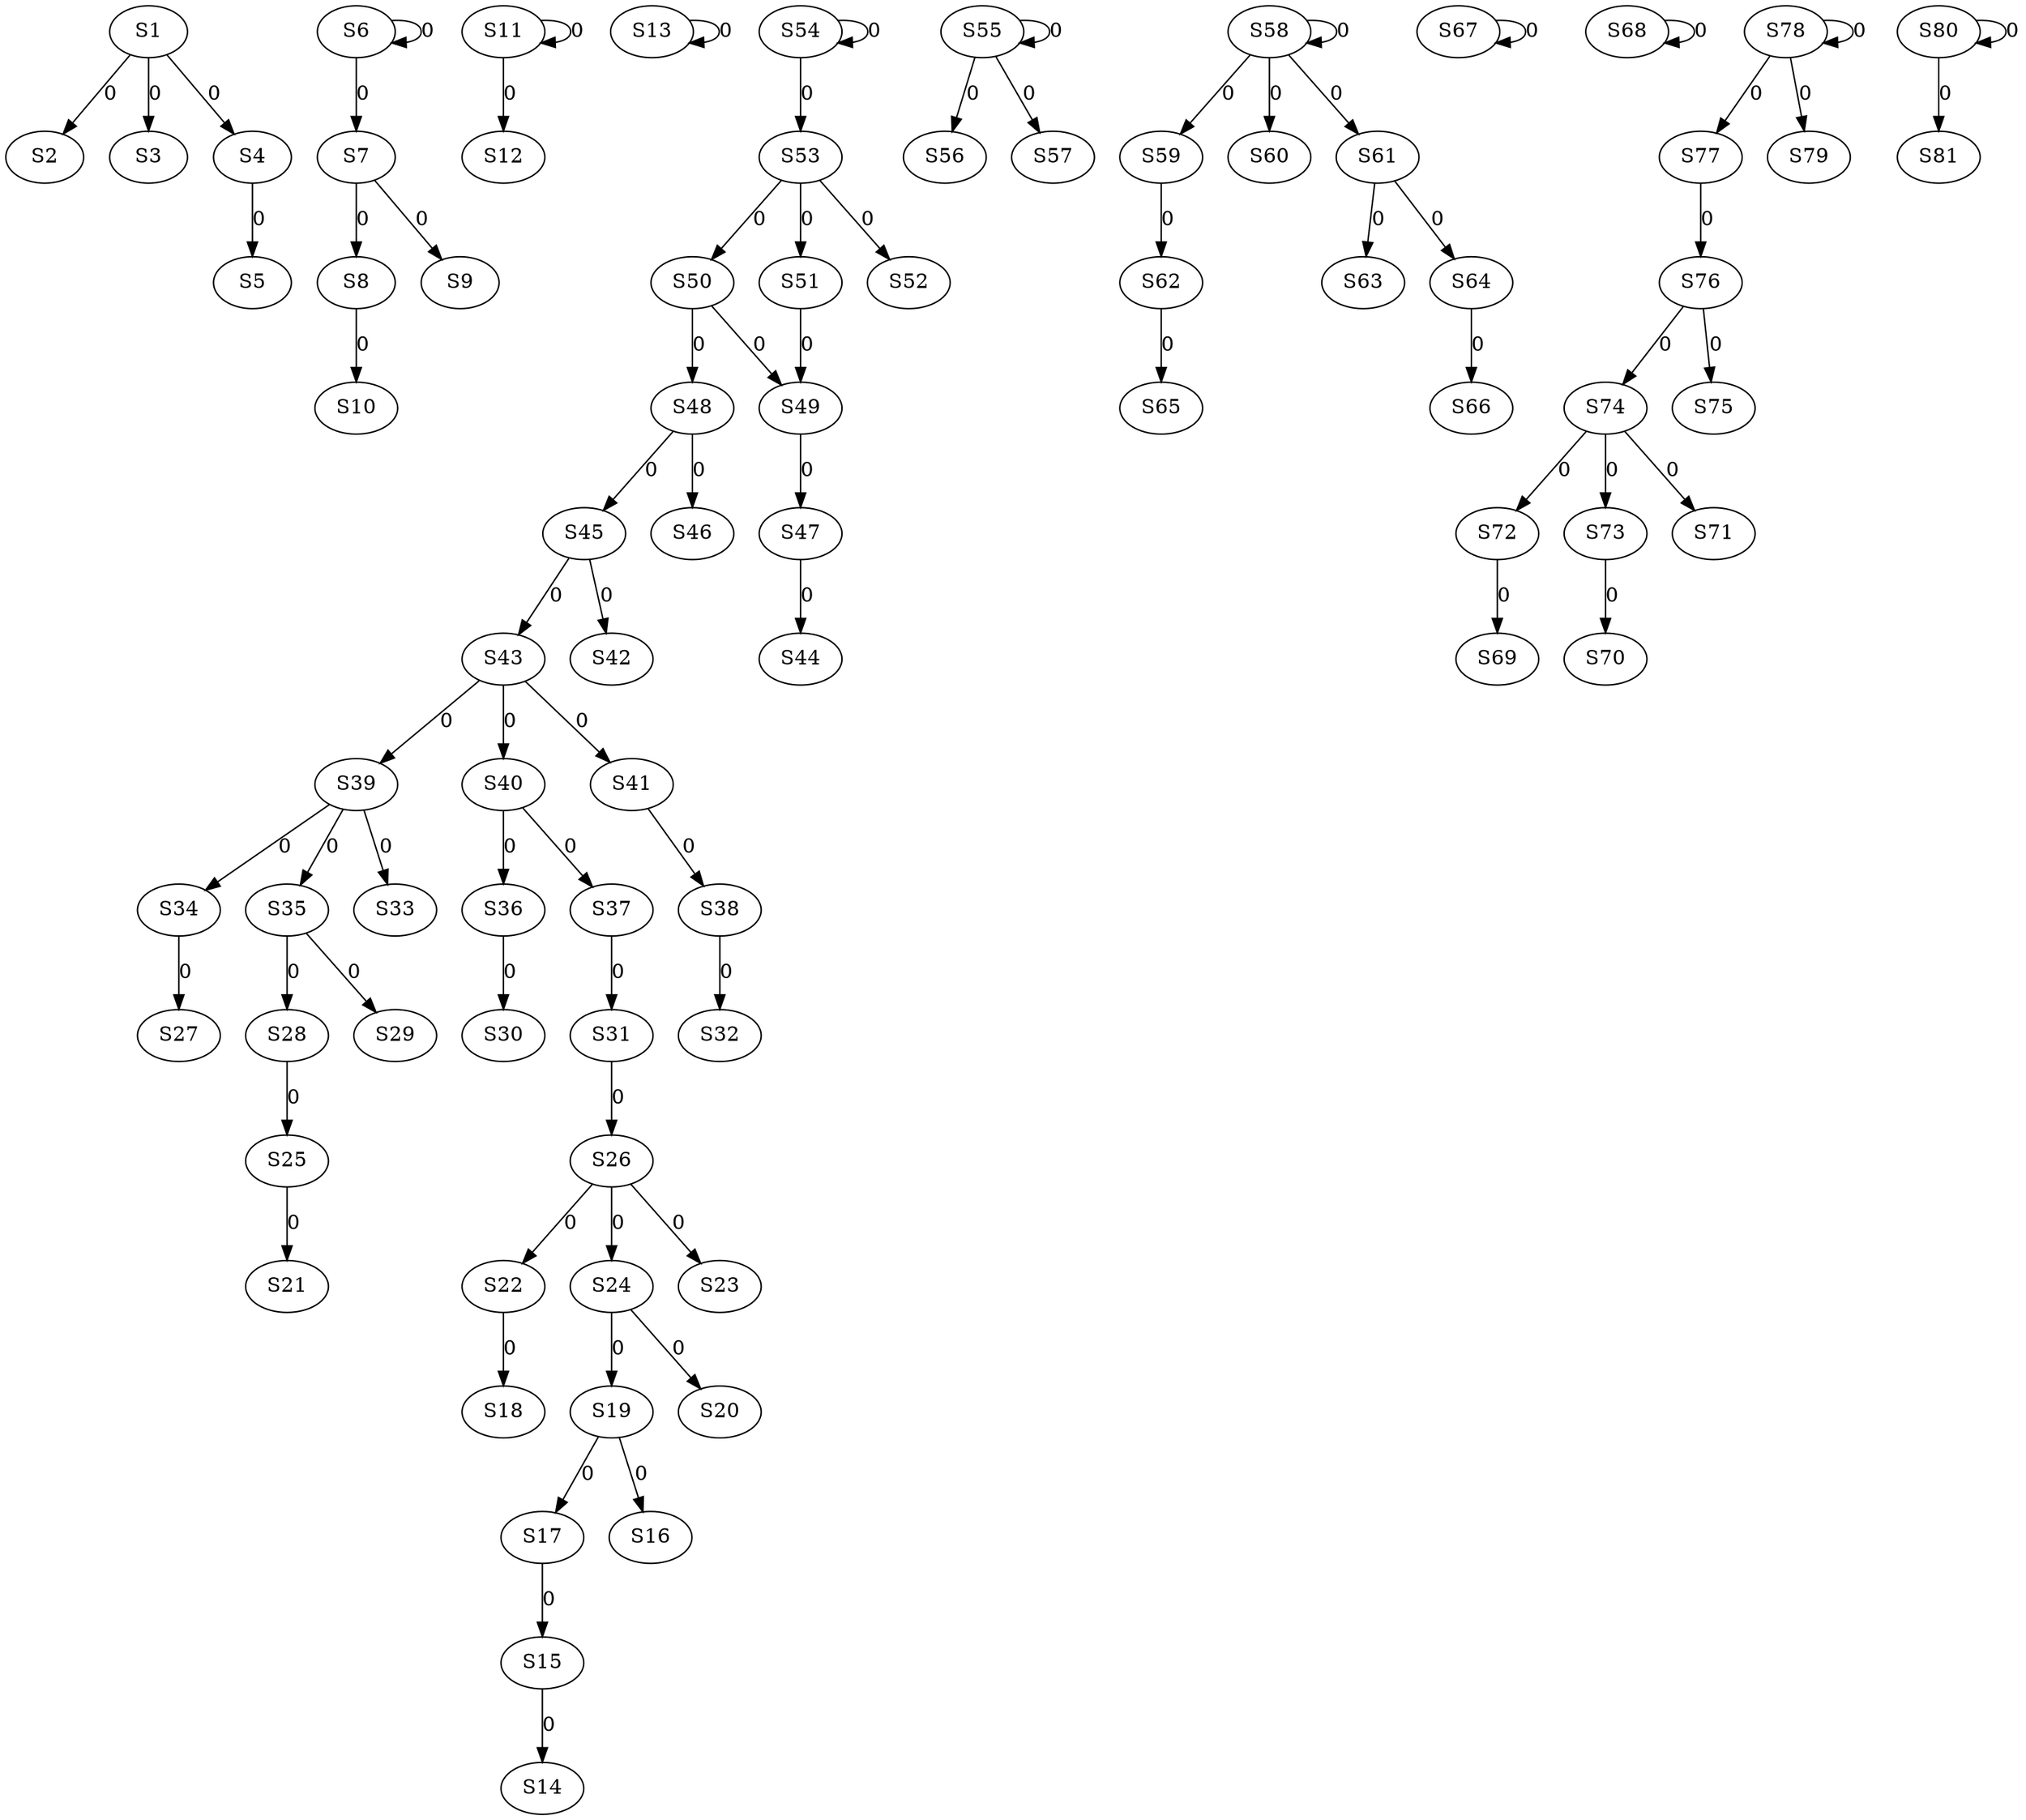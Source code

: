 strict digraph {
	S1 -> S2 [ label = 0 ];
	S1 -> S3 [ label = 0 ];
	S1 -> S4 [ label = 0 ];
	S4 -> S5 [ label = 0 ];
	S6 -> S6 [ label = 0 ];
	S6 -> S7 [ label = 0 ];
	S7 -> S8 [ label = 0 ];
	S7 -> S9 [ label = 0 ];
	S8 -> S10 [ label = 0 ];
	S11 -> S11 [ label = 0 ];
	S11 -> S12 [ label = 0 ];
	S13 -> S13 [ label = 0 ];
	S15 -> S14 [ label = 0 ];
	S17 -> S15 [ label = 0 ];
	S19 -> S16 [ label = 0 ];
	S19 -> S17 [ label = 0 ];
	S22 -> S18 [ label = 0 ];
	S24 -> S19 [ label = 0 ];
	S24 -> S20 [ label = 0 ];
	S25 -> S21 [ label = 0 ];
	S26 -> S22 [ label = 0 ];
	S26 -> S23 [ label = 0 ];
	S26 -> S24 [ label = 0 ];
	S28 -> S25 [ label = 0 ];
	S31 -> S26 [ label = 0 ];
	S34 -> S27 [ label = 0 ];
	S35 -> S28 [ label = 0 ];
	S35 -> S29 [ label = 0 ];
	S36 -> S30 [ label = 0 ];
	S37 -> S31 [ label = 0 ];
	S38 -> S32 [ label = 0 ];
	S39 -> S33 [ label = 0 ];
	S39 -> S34 [ label = 0 ];
	S39 -> S35 [ label = 0 ];
	S40 -> S36 [ label = 0 ];
	S40 -> S37 [ label = 0 ];
	S41 -> S38 [ label = 0 ];
	S43 -> S39 [ label = 0 ];
	S43 -> S40 [ label = 0 ];
	S43 -> S41 [ label = 0 ];
	S45 -> S42 [ label = 0 ];
	S45 -> S43 [ label = 0 ];
	S47 -> S44 [ label = 0 ];
	S48 -> S45 [ label = 0 ];
	S48 -> S46 [ label = 0 ];
	S49 -> S47 [ label = 0 ];
	S50 -> S48 [ label = 0 ];
	S50 -> S49 [ label = 0 ];
	S53 -> S50 [ label = 0 ];
	S53 -> S51 [ label = 0 ];
	S53 -> S52 [ label = 0 ];
	S54 -> S53 [ label = 0 ];
	S54 -> S54 [ label = 0 ];
	S55 -> S55 [ label = 0 ];
	S55 -> S56 [ label = 0 ];
	S55 -> S57 [ label = 0 ];
	S58 -> S58 [ label = 0 ];
	S58 -> S59 [ label = 0 ];
	S58 -> S60 [ label = 0 ];
	S58 -> S61 [ label = 0 ];
	S59 -> S62 [ label = 0 ];
	S61 -> S63 [ label = 0 ];
	S61 -> S64 [ label = 0 ];
	S62 -> S65 [ label = 0 ];
	S64 -> S66 [ label = 0 ];
	S67 -> S67 [ label = 0 ];
	S68 -> S68 [ label = 0 ];
	S72 -> S69 [ label = 0 ];
	S73 -> S70 [ label = 0 ];
	S74 -> S71 [ label = 0 ];
	S74 -> S72 [ label = 0 ];
	S74 -> S73 [ label = 0 ];
	S76 -> S74 [ label = 0 ];
	S76 -> S75 [ label = 0 ];
	S77 -> S76 [ label = 0 ];
	S78 -> S77 [ label = 0 ];
	S78 -> S78 [ label = 0 ];
	S78 -> S79 [ label = 0 ];
	S80 -> S80 [ label = 0 ];
	S80 -> S81 [ label = 0 ];
	S51 -> S49 [ label = 0 ];
}